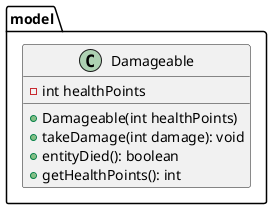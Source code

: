 @startuml
'https://plantuml.com/class-diagram

package model {
    class Damageable {
        - int healthPoints

        + Damageable(int healthPoints)
        + takeDamage(int damage): void
        + entityDied(): boolean
        + getHealthPoints(): int
    }
}

@enduml